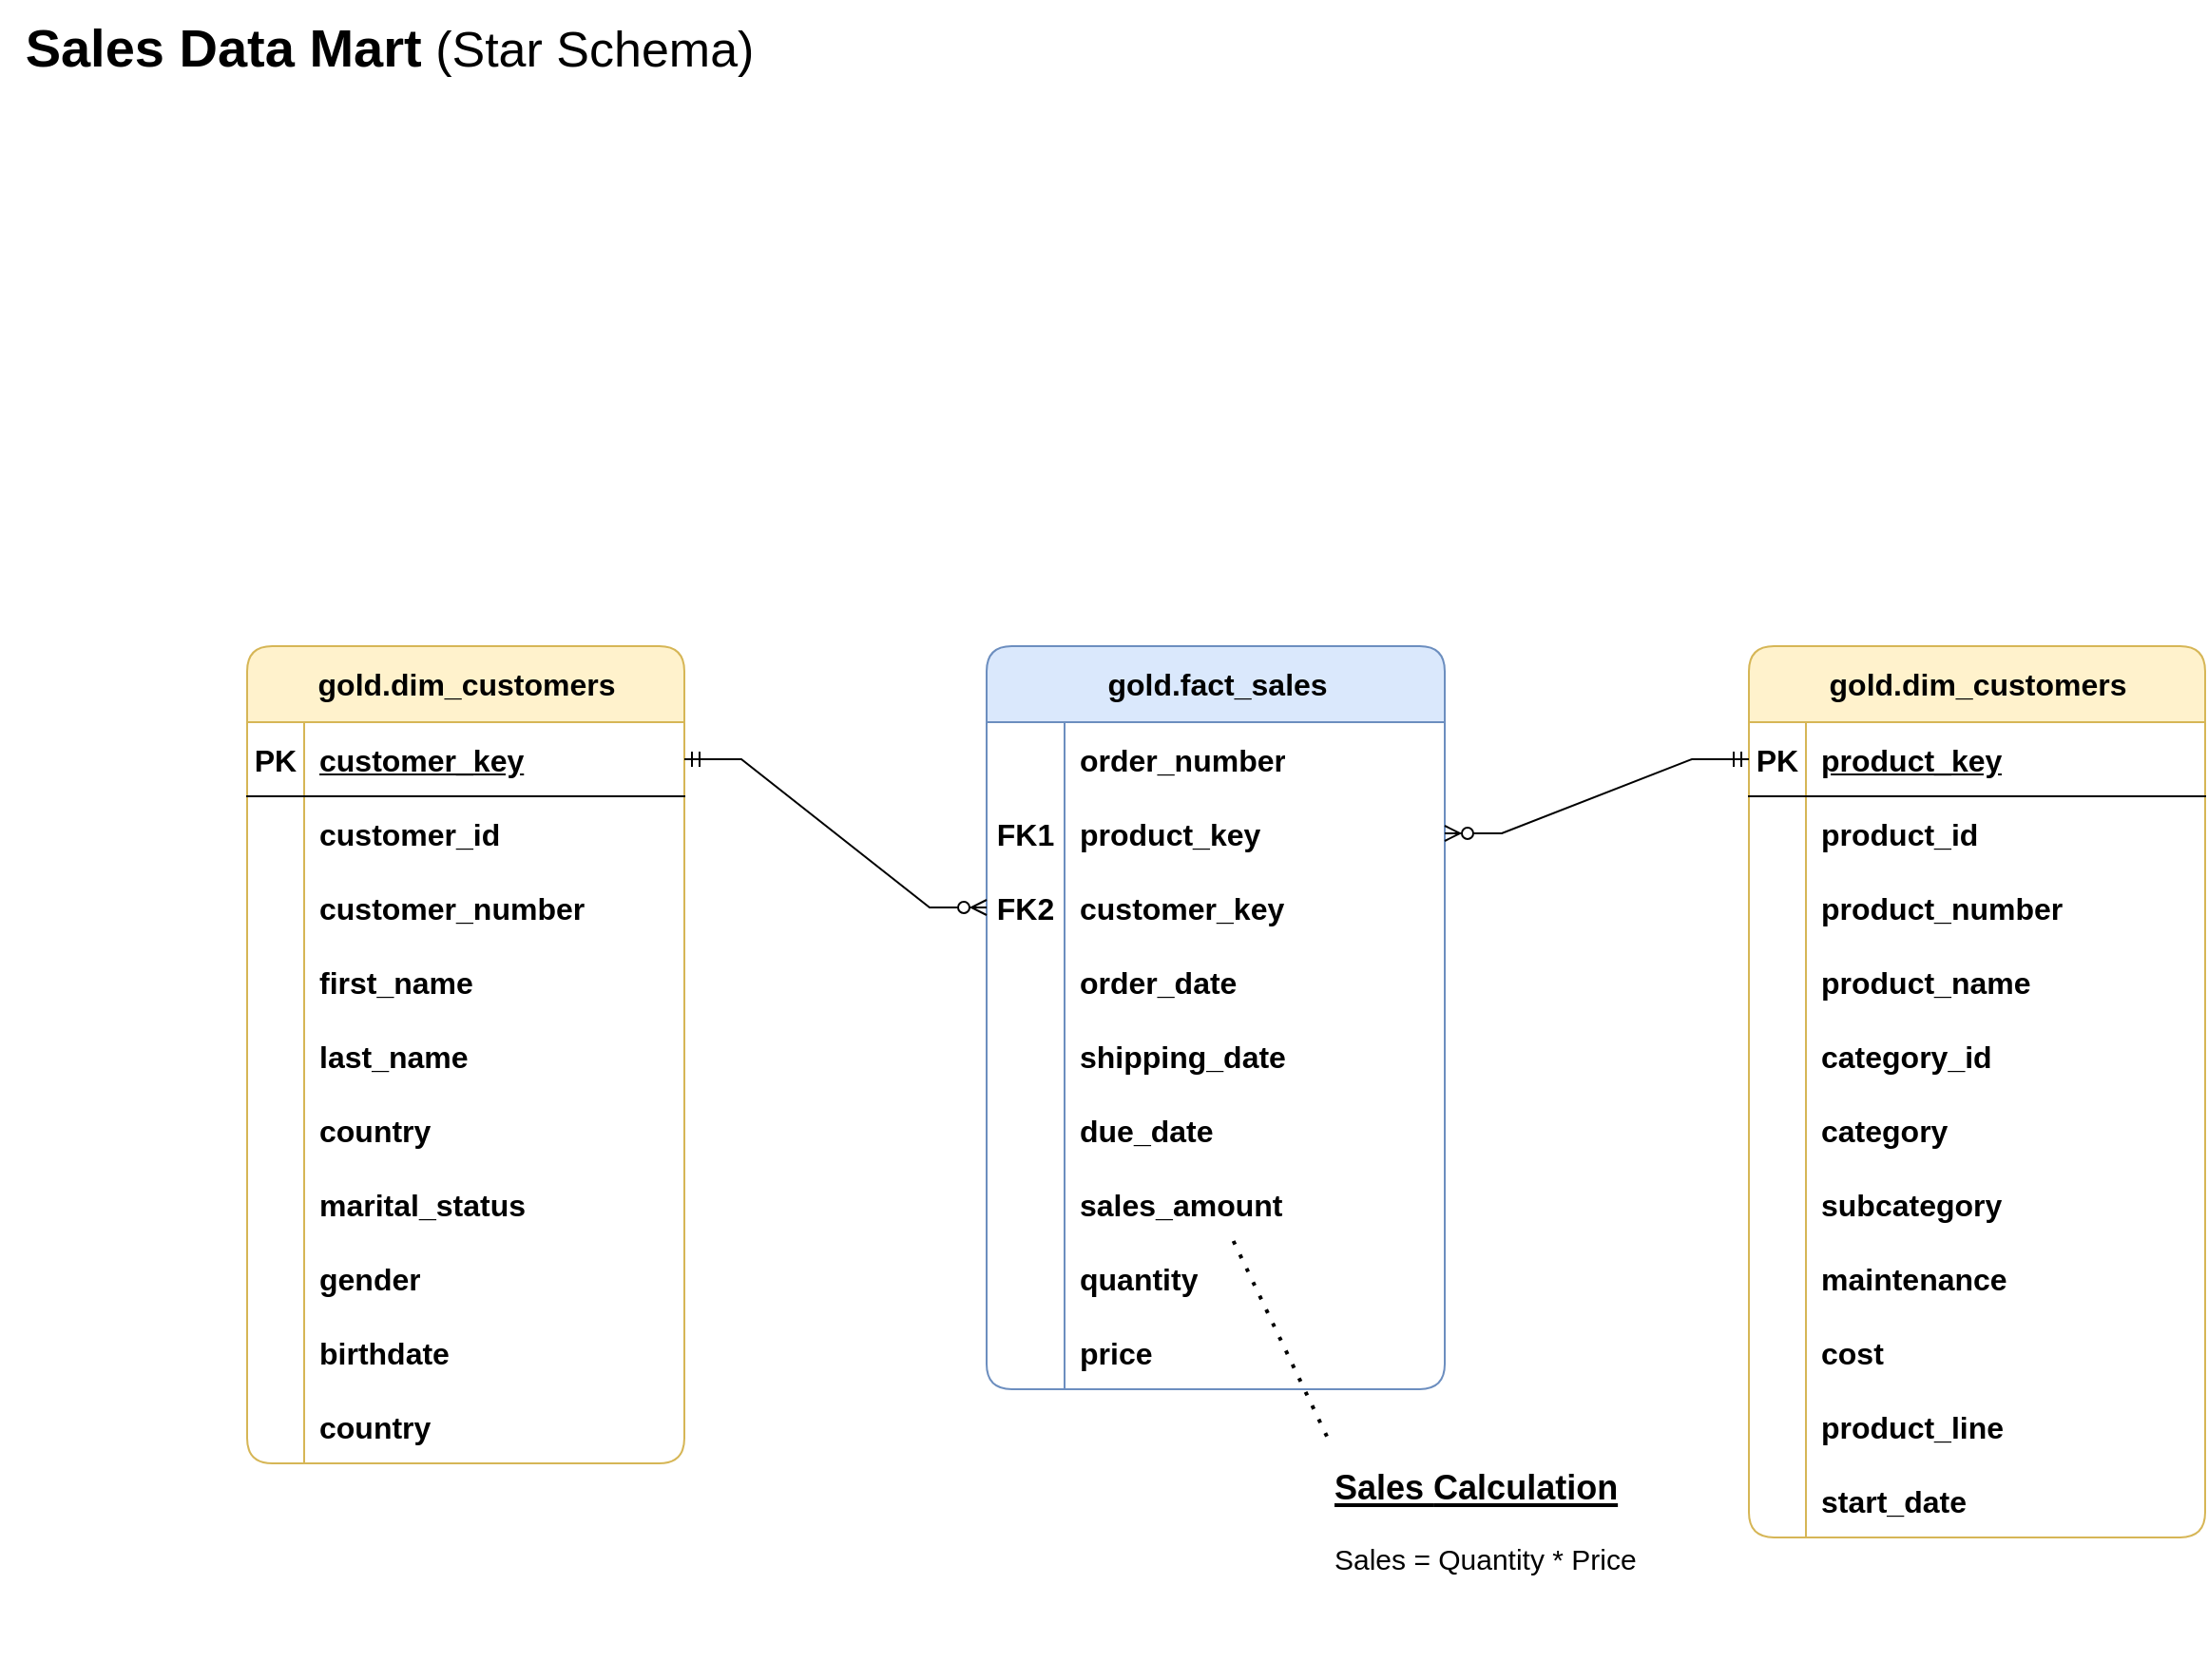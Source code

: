 <mxfile version="26.1.1">
  <diagram name="Page-1" id="VL9EToZCLes0N99QsN2m">
    <mxGraphModel dx="2074" dy="1196" grid="1" gridSize="10" guides="1" tooltips="1" connect="1" arrows="1" fold="1" page="1" pageScale="1" pageWidth="850" pageHeight="1100" math="0" shadow="0">
      <root>
        <mxCell id="0" />
        <mxCell id="1" parent="0" />
        <mxCell id="GiAwgRUSLZBy7y3Z0rJR-3" value="&lt;span style=&quot;text-wrap-mode: nowrap;&quot;&gt;&lt;b style=&quot;&quot;&gt;&lt;font style=&quot;font-size: 28px;&quot;&gt;Sales Data Mart&lt;/font&gt;&lt;/b&gt;&lt;span style=&quot;font-size: 26px;&quot;&gt; (Star Schema)&lt;/span&gt;&lt;/span&gt;" style="text;html=1;align=center;verticalAlign=middle;whiteSpace=wrap;rounded=0;" vertex="1" parent="1">
          <mxGeometry y="20" width="410" height="50" as="geometry" />
        </mxCell>
        <mxCell id="GiAwgRUSLZBy7y3Z0rJR-4" value="&lt;font style=&quot;font-size: 16px;&quot;&gt;gold.dim_customers&lt;/font&gt;" style="shape=table;startSize=40;container=1;collapsible=1;childLayout=tableLayout;fixedRows=1;rowLines=0;fontStyle=1;align=center;resizeLast=1;html=1;rounded=1;verticalAlign=middle;fillColor=#fff2cc;strokeColor=#d6b656;arcSize=11;" vertex="1" parent="1">
          <mxGeometry x="130" y="360" width="230" height="430" as="geometry" />
        </mxCell>
        <mxCell id="GiAwgRUSLZBy7y3Z0rJR-5" value="" style="shape=tableRow;horizontal=0;startSize=0;swimlaneHead=0;swimlaneBody=0;fillColor=none;collapsible=0;dropTarget=0;points=[[0,0.5],[1,0.5]];portConstraint=eastwest;top=0;left=0;right=0;bottom=1;" vertex="1" parent="GiAwgRUSLZBy7y3Z0rJR-4">
          <mxGeometry y="40" width="230" height="39" as="geometry" />
        </mxCell>
        <mxCell id="GiAwgRUSLZBy7y3Z0rJR-6" value="&lt;font style=&quot;font-size: 16px;&quot;&gt;PK&lt;/font&gt;" style="shape=partialRectangle;connectable=0;fillColor=none;top=0;left=0;bottom=0;right=0;fontStyle=1;overflow=hidden;whiteSpace=wrap;html=1;" vertex="1" parent="GiAwgRUSLZBy7y3Z0rJR-5">
          <mxGeometry width="30" height="39" as="geometry">
            <mxRectangle width="30" height="39" as="alternateBounds" />
          </mxGeometry>
        </mxCell>
        <mxCell id="GiAwgRUSLZBy7y3Z0rJR-7" value="customer_key" style="shape=partialRectangle;connectable=0;fillColor=none;top=0;left=0;bottom=0;right=0;align=left;spacingLeft=6;fontStyle=5;overflow=hidden;whiteSpace=wrap;html=1;verticalAlign=middle;fontSize=16;" vertex="1" parent="GiAwgRUSLZBy7y3Z0rJR-5">
          <mxGeometry x="30" width="200" height="39" as="geometry">
            <mxRectangle width="200" height="39" as="alternateBounds" />
          </mxGeometry>
        </mxCell>
        <mxCell id="GiAwgRUSLZBy7y3Z0rJR-8" value="" style="shape=tableRow;horizontal=0;startSize=0;swimlaneHead=0;swimlaneBody=0;fillColor=none;collapsible=0;dropTarget=0;points=[[0,0.5],[1,0.5]];portConstraint=eastwest;top=0;left=0;right=0;bottom=0;fontSize=16;" vertex="1" parent="GiAwgRUSLZBy7y3Z0rJR-4">
          <mxGeometry y="79" width="230" height="39" as="geometry" />
        </mxCell>
        <mxCell id="GiAwgRUSLZBy7y3Z0rJR-9" value="" style="shape=partialRectangle;connectable=0;fillColor=none;top=0;left=0;bottom=0;right=0;editable=1;overflow=hidden;whiteSpace=wrap;html=1;fontSize=16;" vertex="1" parent="GiAwgRUSLZBy7y3Z0rJR-8">
          <mxGeometry width="30" height="39" as="geometry">
            <mxRectangle width="30" height="39" as="alternateBounds" />
          </mxGeometry>
        </mxCell>
        <mxCell id="GiAwgRUSLZBy7y3Z0rJR-10" value="customer_id" style="shape=partialRectangle;connectable=0;fillColor=none;top=0;left=0;bottom=0;right=0;align=left;spacingLeft=6;overflow=hidden;whiteSpace=wrap;html=1;verticalAlign=middle;fontSize=16;fontStyle=1" vertex="1" parent="GiAwgRUSLZBy7y3Z0rJR-8">
          <mxGeometry x="30" width="200" height="39" as="geometry">
            <mxRectangle width="200" height="39" as="alternateBounds" />
          </mxGeometry>
        </mxCell>
        <mxCell id="GiAwgRUSLZBy7y3Z0rJR-11" value="" style="shape=tableRow;horizontal=0;startSize=0;swimlaneHead=0;swimlaneBody=0;fillColor=none;collapsible=0;dropTarget=0;points=[[0,0.5],[1,0.5]];portConstraint=eastwest;top=0;left=0;right=0;bottom=0;fontSize=16;" vertex="1" parent="GiAwgRUSLZBy7y3Z0rJR-4">
          <mxGeometry y="118" width="230" height="39" as="geometry" />
        </mxCell>
        <mxCell id="GiAwgRUSLZBy7y3Z0rJR-12" value="" style="shape=partialRectangle;connectable=0;fillColor=none;top=0;left=0;bottom=0;right=0;editable=1;overflow=hidden;whiteSpace=wrap;html=1;fontSize=16;" vertex="1" parent="GiAwgRUSLZBy7y3Z0rJR-11">
          <mxGeometry width="30" height="39" as="geometry">
            <mxRectangle width="30" height="39" as="alternateBounds" />
          </mxGeometry>
        </mxCell>
        <mxCell id="GiAwgRUSLZBy7y3Z0rJR-13" value="customer_number" style="shape=partialRectangle;connectable=0;fillColor=none;top=0;left=0;bottom=0;right=0;align=left;spacingLeft=6;overflow=hidden;whiteSpace=wrap;html=1;verticalAlign=middle;fontSize=16;fontStyle=1" vertex="1" parent="GiAwgRUSLZBy7y3Z0rJR-11">
          <mxGeometry x="30" width="200" height="39" as="geometry">
            <mxRectangle width="200" height="39" as="alternateBounds" />
          </mxGeometry>
        </mxCell>
        <mxCell id="GiAwgRUSLZBy7y3Z0rJR-17" style="shape=tableRow;horizontal=0;startSize=0;swimlaneHead=0;swimlaneBody=0;fillColor=none;collapsible=0;dropTarget=0;points=[[0,0.5],[1,0.5]];portConstraint=eastwest;top=0;left=0;right=0;bottom=0;fontSize=16;" vertex="1" parent="GiAwgRUSLZBy7y3Z0rJR-4">
          <mxGeometry y="157" width="230" height="39" as="geometry" />
        </mxCell>
        <mxCell id="GiAwgRUSLZBy7y3Z0rJR-18" style="shape=partialRectangle;connectable=0;fillColor=none;top=0;left=0;bottom=0;right=0;editable=1;overflow=hidden;whiteSpace=wrap;html=1;fontSize=16;" vertex="1" parent="GiAwgRUSLZBy7y3Z0rJR-17">
          <mxGeometry width="30" height="39" as="geometry">
            <mxRectangle width="30" height="39" as="alternateBounds" />
          </mxGeometry>
        </mxCell>
        <mxCell id="GiAwgRUSLZBy7y3Z0rJR-19" value="first_name" style="shape=partialRectangle;connectable=0;fillColor=none;top=0;left=0;bottom=0;right=0;align=left;spacingLeft=6;overflow=hidden;whiteSpace=wrap;html=1;verticalAlign=middle;fontSize=16;fontStyle=1" vertex="1" parent="GiAwgRUSLZBy7y3Z0rJR-17">
          <mxGeometry x="30" width="200" height="39" as="geometry">
            <mxRectangle width="200" height="39" as="alternateBounds" />
          </mxGeometry>
        </mxCell>
        <mxCell id="GiAwgRUSLZBy7y3Z0rJR-14" value="" style="shape=tableRow;horizontal=0;startSize=0;swimlaneHead=0;swimlaneBody=0;fillColor=none;collapsible=0;dropTarget=0;points=[[0,0.5],[1,0.5]];portConstraint=eastwest;top=0;left=0;right=0;bottom=0;fontSize=16;" vertex="1" parent="GiAwgRUSLZBy7y3Z0rJR-4">
          <mxGeometry y="196" width="230" height="39" as="geometry" />
        </mxCell>
        <mxCell id="GiAwgRUSLZBy7y3Z0rJR-15" value="" style="shape=partialRectangle;connectable=0;fillColor=none;top=0;left=0;bottom=0;right=0;editable=1;overflow=hidden;whiteSpace=wrap;html=1;fontSize=16;" vertex="1" parent="GiAwgRUSLZBy7y3Z0rJR-14">
          <mxGeometry width="30" height="39" as="geometry">
            <mxRectangle width="30" height="39" as="alternateBounds" />
          </mxGeometry>
        </mxCell>
        <mxCell id="GiAwgRUSLZBy7y3Z0rJR-16" value="last_name" style="shape=partialRectangle;connectable=0;fillColor=none;top=0;left=0;bottom=0;right=0;align=left;spacingLeft=6;overflow=hidden;whiteSpace=wrap;html=1;verticalAlign=middle;fontSize=16;fontStyle=1" vertex="1" parent="GiAwgRUSLZBy7y3Z0rJR-14">
          <mxGeometry x="30" width="200" height="39" as="geometry">
            <mxRectangle width="200" height="39" as="alternateBounds" />
          </mxGeometry>
        </mxCell>
        <mxCell id="GiAwgRUSLZBy7y3Z0rJR-26" style="shape=tableRow;horizontal=0;startSize=0;swimlaneHead=0;swimlaneBody=0;fillColor=none;collapsible=0;dropTarget=0;points=[[0,0.5],[1,0.5]];portConstraint=eastwest;top=0;left=0;right=0;bottom=0;fontSize=16;" vertex="1" parent="GiAwgRUSLZBy7y3Z0rJR-4">
          <mxGeometry y="235" width="230" height="39" as="geometry" />
        </mxCell>
        <mxCell id="GiAwgRUSLZBy7y3Z0rJR-27" style="shape=partialRectangle;connectable=0;fillColor=none;top=0;left=0;bottom=0;right=0;editable=1;overflow=hidden;whiteSpace=wrap;html=1;fontSize=16;" vertex="1" parent="GiAwgRUSLZBy7y3Z0rJR-26">
          <mxGeometry width="30" height="39" as="geometry">
            <mxRectangle width="30" height="39" as="alternateBounds" />
          </mxGeometry>
        </mxCell>
        <mxCell id="GiAwgRUSLZBy7y3Z0rJR-28" value="country" style="shape=partialRectangle;connectable=0;fillColor=none;top=0;left=0;bottom=0;right=0;align=left;spacingLeft=6;overflow=hidden;whiteSpace=wrap;html=1;verticalAlign=middle;fontSize=16;fontStyle=1" vertex="1" parent="GiAwgRUSLZBy7y3Z0rJR-26">
          <mxGeometry x="30" width="200" height="39" as="geometry">
            <mxRectangle width="200" height="39" as="alternateBounds" />
          </mxGeometry>
        </mxCell>
        <mxCell id="GiAwgRUSLZBy7y3Z0rJR-23" style="shape=tableRow;horizontal=0;startSize=0;swimlaneHead=0;swimlaneBody=0;fillColor=none;collapsible=0;dropTarget=0;points=[[0,0.5],[1,0.5]];portConstraint=eastwest;top=0;left=0;right=0;bottom=0;fontSize=16;" vertex="1" parent="GiAwgRUSLZBy7y3Z0rJR-4">
          <mxGeometry y="274" width="230" height="39" as="geometry" />
        </mxCell>
        <mxCell id="GiAwgRUSLZBy7y3Z0rJR-24" style="shape=partialRectangle;connectable=0;fillColor=none;top=0;left=0;bottom=0;right=0;editable=1;overflow=hidden;whiteSpace=wrap;html=1;fontSize=16;" vertex="1" parent="GiAwgRUSLZBy7y3Z0rJR-23">
          <mxGeometry width="30" height="39" as="geometry">
            <mxRectangle width="30" height="39" as="alternateBounds" />
          </mxGeometry>
        </mxCell>
        <mxCell id="GiAwgRUSLZBy7y3Z0rJR-25" value="marital_status" style="shape=partialRectangle;connectable=0;fillColor=none;top=0;left=0;bottom=0;right=0;align=left;spacingLeft=6;overflow=hidden;whiteSpace=wrap;html=1;verticalAlign=middle;fontSize=16;fontStyle=1" vertex="1" parent="GiAwgRUSLZBy7y3Z0rJR-23">
          <mxGeometry x="30" width="200" height="39" as="geometry">
            <mxRectangle width="200" height="39" as="alternateBounds" />
          </mxGeometry>
        </mxCell>
        <mxCell id="GiAwgRUSLZBy7y3Z0rJR-20" style="shape=tableRow;horizontal=0;startSize=0;swimlaneHead=0;swimlaneBody=0;fillColor=none;collapsible=0;dropTarget=0;points=[[0,0.5],[1,0.5]];portConstraint=eastwest;top=0;left=0;right=0;bottom=0;fontSize=16;" vertex="1" parent="GiAwgRUSLZBy7y3Z0rJR-4">
          <mxGeometry y="313" width="230" height="39" as="geometry" />
        </mxCell>
        <mxCell id="GiAwgRUSLZBy7y3Z0rJR-21" style="shape=partialRectangle;connectable=0;fillColor=none;top=0;left=0;bottom=0;right=0;editable=1;overflow=hidden;whiteSpace=wrap;html=1;fontSize=16;" vertex="1" parent="GiAwgRUSLZBy7y3Z0rJR-20">
          <mxGeometry width="30" height="39" as="geometry">
            <mxRectangle width="30" height="39" as="alternateBounds" />
          </mxGeometry>
        </mxCell>
        <mxCell id="GiAwgRUSLZBy7y3Z0rJR-22" value="gender" style="shape=partialRectangle;connectable=0;fillColor=none;top=0;left=0;bottom=0;right=0;align=left;spacingLeft=6;overflow=hidden;whiteSpace=wrap;html=1;verticalAlign=middle;fontSize=16;fontStyle=1" vertex="1" parent="GiAwgRUSLZBy7y3Z0rJR-20">
          <mxGeometry x="30" width="200" height="39" as="geometry">
            <mxRectangle width="200" height="39" as="alternateBounds" />
          </mxGeometry>
        </mxCell>
        <mxCell id="GiAwgRUSLZBy7y3Z0rJR-32" style="shape=tableRow;horizontal=0;startSize=0;swimlaneHead=0;swimlaneBody=0;fillColor=none;collapsible=0;dropTarget=0;points=[[0,0.5],[1,0.5]];portConstraint=eastwest;top=0;left=0;right=0;bottom=0;fontSize=16;" vertex="1" parent="GiAwgRUSLZBy7y3Z0rJR-4">
          <mxGeometry y="352" width="230" height="39" as="geometry" />
        </mxCell>
        <mxCell id="GiAwgRUSLZBy7y3Z0rJR-33" style="shape=partialRectangle;connectable=0;fillColor=none;top=0;left=0;bottom=0;right=0;editable=1;overflow=hidden;whiteSpace=wrap;html=1;fontSize=16;" vertex="1" parent="GiAwgRUSLZBy7y3Z0rJR-32">
          <mxGeometry width="30" height="39" as="geometry">
            <mxRectangle width="30" height="39" as="alternateBounds" />
          </mxGeometry>
        </mxCell>
        <mxCell id="GiAwgRUSLZBy7y3Z0rJR-34" value="birthdate" style="shape=partialRectangle;connectable=0;fillColor=none;top=0;left=0;bottom=0;right=0;align=left;spacingLeft=6;overflow=hidden;whiteSpace=wrap;html=1;verticalAlign=middle;fontSize=16;fontStyle=1" vertex="1" parent="GiAwgRUSLZBy7y3Z0rJR-32">
          <mxGeometry x="30" width="200" height="39" as="geometry">
            <mxRectangle width="200" height="39" as="alternateBounds" />
          </mxGeometry>
        </mxCell>
        <mxCell id="GiAwgRUSLZBy7y3Z0rJR-29" style="shape=tableRow;horizontal=0;startSize=0;swimlaneHead=0;swimlaneBody=0;fillColor=none;collapsible=0;dropTarget=0;points=[[0,0.5],[1,0.5]];portConstraint=eastwest;top=0;left=0;right=0;bottom=0;fontSize=16;" vertex="1" parent="GiAwgRUSLZBy7y3Z0rJR-4">
          <mxGeometry y="391" width="230" height="39" as="geometry" />
        </mxCell>
        <mxCell id="GiAwgRUSLZBy7y3Z0rJR-30" style="shape=partialRectangle;connectable=0;fillColor=none;top=0;left=0;bottom=0;right=0;editable=1;overflow=hidden;whiteSpace=wrap;html=1;fontSize=16;" vertex="1" parent="GiAwgRUSLZBy7y3Z0rJR-29">
          <mxGeometry width="30" height="39" as="geometry">
            <mxRectangle width="30" height="39" as="alternateBounds" />
          </mxGeometry>
        </mxCell>
        <mxCell id="GiAwgRUSLZBy7y3Z0rJR-31" value="country" style="shape=partialRectangle;connectable=0;fillColor=none;top=0;left=0;bottom=0;right=0;align=left;spacingLeft=6;overflow=hidden;whiteSpace=wrap;html=1;verticalAlign=middle;fontSize=16;fontStyle=1" vertex="1" parent="GiAwgRUSLZBy7y3Z0rJR-29">
          <mxGeometry x="30" width="200" height="39" as="geometry">
            <mxRectangle width="200" height="39" as="alternateBounds" />
          </mxGeometry>
        </mxCell>
        <mxCell id="GiAwgRUSLZBy7y3Z0rJR-35" value="&lt;font style=&quot;font-size: 16px;&quot;&gt;gold.fact_sales&lt;/font&gt;" style="shape=table;startSize=40;container=1;collapsible=1;childLayout=tableLayout;fixedRows=1;rowLines=0;fontStyle=1;align=center;resizeLast=1;html=1;rounded=1;verticalAlign=middle;fillColor=#dae8fc;strokeColor=#6c8ebf;arcSize=11;" vertex="1" parent="1">
          <mxGeometry x="519" y="360" width="241" height="391" as="geometry" />
        </mxCell>
        <mxCell id="GiAwgRUSLZBy7y3Z0rJR-39" value="" style="shape=tableRow;horizontal=0;startSize=0;swimlaneHead=0;swimlaneBody=0;fillColor=none;collapsible=0;dropTarget=0;points=[[0,0.5],[1,0.5]];portConstraint=eastwest;top=0;left=0;right=0;bottom=0;fontSize=16;" vertex="1" parent="GiAwgRUSLZBy7y3Z0rJR-35">
          <mxGeometry y="40" width="241" height="39" as="geometry" />
        </mxCell>
        <mxCell id="GiAwgRUSLZBy7y3Z0rJR-40" value="" style="shape=partialRectangle;connectable=0;fillColor=none;top=0;left=0;bottom=0;right=0;editable=1;overflow=hidden;whiteSpace=wrap;html=1;fontSize=16;" vertex="1" parent="GiAwgRUSLZBy7y3Z0rJR-39">
          <mxGeometry width="41" height="39" as="geometry">
            <mxRectangle width="41" height="39" as="alternateBounds" />
          </mxGeometry>
        </mxCell>
        <mxCell id="GiAwgRUSLZBy7y3Z0rJR-41" value="order_number" style="shape=partialRectangle;connectable=0;fillColor=none;top=0;left=0;bottom=0;right=0;align=left;spacingLeft=6;overflow=hidden;whiteSpace=wrap;html=1;verticalAlign=middle;fontSize=16;fontStyle=1" vertex="1" parent="GiAwgRUSLZBy7y3Z0rJR-39">
          <mxGeometry x="41" width="200" height="39" as="geometry">
            <mxRectangle width="200" height="39" as="alternateBounds" />
          </mxGeometry>
        </mxCell>
        <mxCell id="GiAwgRUSLZBy7y3Z0rJR-42" value="" style="shape=tableRow;horizontal=0;startSize=0;swimlaneHead=0;swimlaneBody=0;fillColor=none;collapsible=0;dropTarget=0;points=[[0,0.5],[1,0.5]];portConstraint=eastwest;top=0;left=0;right=0;bottom=0;fontSize=16;" vertex="1" parent="GiAwgRUSLZBy7y3Z0rJR-35">
          <mxGeometry y="79" width="241" height="39" as="geometry" />
        </mxCell>
        <mxCell id="GiAwgRUSLZBy7y3Z0rJR-43" value="FK1" style="shape=partialRectangle;connectable=0;fillColor=none;top=0;left=0;bottom=0;right=0;editable=1;overflow=hidden;whiteSpace=wrap;html=1;fontSize=16;fontStyle=1" vertex="1" parent="GiAwgRUSLZBy7y3Z0rJR-42">
          <mxGeometry width="41" height="39" as="geometry">
            <mxRectangle width="41" height="39" as="alternateBounds" />
          </mxGeometry>
        </mxCell>
        <mxCell id="GiAwgRUSLZBy7y3Z0rJR-44" value="product_key" style="shape=partialRectangle;connectable=0;fillColor=none;top=0;left=0;bottom=0;right=0;align=left;spacingLeft=6;overflow=hidden;whiteSpace=wrap;html=1;verticalAlign=middle;fontSize=16;fontStyle=1" vertex="1" parent="GiAwgRUSLZBy7y3Z0rJR-42">
          <mxGeometry x="41" width="200" height="39" as="geometry">
            <mxRectangle width="200" height="39" as="alternateBounds" />
          </mxGeometry>
        </mxCell>
        <mxCell id="GiAwgRUSLZBy7y3Z0rJR-45" style="shape=tableRow;horizontal=0;startSize=0;swimlaneHead=0;swimlaneBody=0;fillColor=none;collapsible=0;dropTarget=0;points=[[0,0.5],[1,0.5]];portConstraint=eastwest;top=0;left=0;right=0;bottom=0;fontSize=16;" vertex="1" parent="GiAwgRUSLZBy7y3Z0rJR-35">
          <mxGeometry y="118" width="241" height="39" as="geometry" />
        </mxCell>
        <mxCell id="GiAwgRUSLZBy7y3Z0rJR-46" value="FK2" style="shape=partialRectangle;connectable=0;fillColor=none;top=0;left=0;bottom=0;right=0;editable=1;overflow=hidden;whiteSpace=wrap;html=1;fontSize=16;fontStyle=1" vertex="1" parent="GiAwgRUSLZBy7y3Z0rJR-45">
          <mxGeometry width="41" height="39" as="geometry">
            <mxRectangle width="41" height="39" as="alternateBounds" />
          </mxGeometry>
        </mxCell>
        <mxCell id="GiAwgRUSLZBy7y3Z0rJR-47" value="customer_key" style="shape=partialRectangle;connectable=0;fillColor=none;top=0;left=0;bottom=0;right=0;align=left;spacingLeft=6;overflow=hidden;whiteSpace=wrap;html=1;verticalAlign=middle;fontSize=16;fontStyle=1" vertex="1" parent="GiAwgRUSLZBy7y3Z0rJR-45">
          <mxGeometry x="41" width="200" height="39" as="geometry">
            <mxRectangle width="200" height="39" as="alternateBounds" />
          </mxGeometry>
        </mxCell>
        <mxCell id="GiAwgRUSLZBy7y3Z0rJR-48" value="" style="shape=tableRow;horizontal=0;startSize=0;swimlaneHead=0;swimlaneBody=0;fillColor=none;collapsible=0;dropTarget=0;points=[[0,0.5],[1,0.5]];portConstraint=eastwest;top=0;left=0;right=0;bottom=0;fontSize=16;" vertex="1" parent="GiAwgRUSLZBy7y3Z0rJR-35">
          <mxGeometry y="157" width="241" height="39" as="geometry" />
        </mxCell>
        <mxCell id="GiAwgRUSLZBy7y3Z0rJR-49" value="" style="shape=partialRectangle;connectable=0;fillColor=none;top=0;left=0;bottom=0;right=0;editable=1;overflow=hidden;whiteSpace=wrap;html=1;fontSize=16;" vertex="1" parent="GiAwgRUSLZBy7y3Z0rJR-48">
          <mxGeometry width="41" height="39" as="geometry">
            <mxRectangle width="41" height="39" as="alternateBounds" />
          </mxGeometry>
        </mxCell>
        <mxCell id="GiAwgRUSLZBy7y3Z0rJR-50" value="order_date" style="shape=partialRectangle;connectable=0;fillColor=none;top=0;left=0;bottom=0;right=0;align=left;spacingLeft=6;overflow=hidden;whiteSpace=wrap;html=1;verticalAlign=middle;fontSize=16;fontStyle=1" vertex="1" parent="GiAwgRUSLZBy7y3Z0rJR-48">
          <mxGeometry x="41" width="200" height="39" as="geometry">
            <mxRectangle width="200" height="39" as="alternateBounds" />
          </mxGeometry>
        </mxCell>
        <mxCell id="GiAwgRUSLZBy7y3Z0rJR-51" style="shape=tableRow;horizontal=0;startSize=0;swimlaneHead=0;swimlaneBody=0;fillColor=none;collapsible=0;dropTarget=0;points=[[0,0.5],[1,0.5]];portConstraint=eastwest;top=0;left=0;right=0;bottom=0;fontSize=16;" vertex="1" parent="GiAwgRUSLZBy7y3Z0rJR-35">
          <mxGeometry y="196" width="241" height="39" as="geometry" />
        </mxCell>
        <mxCell id="GiAwgRUSLZBy7y3Z0rJR-52" style="shape=partialRectangle;connectable=0;fillColor=none;top=0;left=0;bottom=0;right=0;editable=1;overflow=hidden;whiteSpace=wrap;html=1;fontSize=16;" vertex="1" parent="GiAwgRUSLZBy7y3Z0rJR-51">
          <mxGeometry width="41" height="39" as="geometry">
            <mxRectangle width="41" height="39" as="alternateBounds" />
          </mxGeometry>
        </mxCell>
        <mxCell id="GiAwgRUSLZBy7y3Z0rJR-53" value="shipping_date" style="shape=partialRectangle;connectable=0;fillColor=none;top=0;left=0;bottom=0;right=0;align=left;spacingLeft=6;overflow=hidden;whiteSpace=wrap;html=1;verticalAlign=middle;fontSize=16;fontStyle=1" vertex="1" parent="GiAwgRUSLZBy7y3Z0rJR-51">
          <mxGeometry x="41" width="200" height="39" as="geometry">
            <mxRectangle width="200" height="39" as="alternateBounds" />
          </mxGeometry>
        </mxCell>
        <mxCell id="GiAwgRUSLZBy7y3Z0rJR-54" style="shape=tableRow;horizontal=0;startSize=0;swimlaneHead=0;swimlaneBody=0;fillColor=none;collapsible=0;dropTarget=0;points=[[0,0.5],[1,0.5]];portConstraint=eastwest;top=0;left=0;right=0;bottom=0;fontSize=16;" vertex="1" parent="GiAwgRUSLZBy7y3Z0rJR-35">
          <mxGeometry y="235" width="241" height="39" as="geometry" />
        </mxCell>
        <mxCell id="GiAwgRUSLZBy7y3Z0rJR-55" style="shape=partialRectangle;connectable=0;fillColor=none;top=0;left=0;bottom=0;right=0;editable=1;overflow=hidden;whiteSpace=wrap;html=1;fontSize=16;" vertex="1" parent="GiAwgRUSLZBy7y3Z0rJR-54">
          <mxGeometry width="41" height="39" as="geometry">
            <mxRectangle width="41" height="39" as="alternateBounds" />
          </mxGeometry>
        </mxCell>
        <mxCell id="GiAwgRUSLZBy7y3Z0rJR-56" value="due_date" style="shape=partialRectangle;connectable=0;fillColor=none;top=0;left=0;bottom=0;right=0;align=left;spacingLeft=6;overflow=hidden;whiteSpace=wrap;html=1;verticalAlign=middle;fontSize=16;fontStyle=1" vertex="1" parent="GiAwgRUSLZBy7y3Z0rJR-54">
          <mxGeometry x="41" width="200" height="39" as="geometry">
            <mxRectangle width="200" height="39" as="alternateBounds" />
          </mxGeometry>
        </mxCell>
        <mxCell id="GiAwgRUSLZBy7y3Z0rJR-57" style="shape=tableRow;horizontal=0;startSize=0;swimlaneHead=0;swimlaneBody=0;fillColor=none;collapsible=0;dropTarget=0;points=[[0,0.5],[1,0.5]];portConstraint=eastwest;top=0;left=0;right=0;bottom=0;fontSize=16;" vertex="1" parent="GiAwgRUSLZBy7y3Z0rJR-35">
          <mxGeometry y="274" width="241" height="39" as="geometry" />
        </mxCell>
        <mxCell id="GiAwgRUSLZBy7y3Z0rJR-58" style="shape=partialRectangle;connectable=0;fillColor=none;top=0;left=0;bottom=0;right=0;editable=1;overflow=hidden;whiteSpace=wrap;html=1;fontSize=16;" vertex="1" parent="GiAwgRUSLZBy7y3Z0rJR-57">
          <mxGeometry width="41" height="39" as="geometry">
            <mxRectangle width="41" height="39" as="alternateBounds" />
          </mxGeometry>
        </mxCell>
        <mxCell id="GiAwgRUSLZBy7y3Z0rJR-59" value="sales_amount" style="shape=partialRectangle;connectable=0;fillColor=none;top=0;left=0;bottom=0;right=0;align=left;spacingLeft=6;overflow=hidden;whiteSpace=wrap;html=1;verticalAlign=middle;fontSize=16;fontStyle=1" vertex="1" parent="GiAwgRUSLZBy7y3Z0rJR-57">
          <mxGeometry x="41" width="200" height="39" as="geometry">
            <mxRectangle width="200" height="39" as="alternateBounds" />
          </mxGeometry>
        </mxCell>
        <mxCell id="GiAwgRUSLZBy7y3Z0rJR-60" style="shape=tableRow;horizontal=0;startSize=0;swimlaneHead=0;swimlaneBody=0;fillColor=none;collapsible=0;dropTarget=0;points=[[0,0.5],[1,0.5]];portConstraint=eastwest;top=0;left=0;right=0;bottom=0;fontSize=16;" vertex="1" parent="GiAwgRUSLZBy7y3Z0rJR-35">
          <mxGeometry y="313" width="241" height="39" as="geometry" />
        </mxCell>
        <mxCell id="GiAwgRUSLZBy7y3Z0rJR-61" style="shape=partialRectangle;connectable=0;fillColor=none;top=0;left=0;bottom=0;right=0;editable=1;overflow=hidden;whiteSpace=wrap;html=1;fontSize=16;" vertex="1" parent="GiAwgRUSLZBy7y3Z0rJR-60">
          <mxGeometry width="41" height="39" as="geometry">
            <mxRectangle width="41" height="39" as="alternateBounds" />
          </mxGeometry>
        </mxCell>
        <mxCell id="GiAwgRUSLZBy7y3Z0rJR-62" value="quantity" style="shape=partialRectangle;connectable=0;fillColor=none;top=0;left=0;bottom=0;right=0;align=left;spacingLeft=6;overflow=hidden;whiteSpace=wrap;html=1;verticalAlign=middle;fontSize=16;fontStyle=1" vertex="1" parent="GiAwgRUSLZBy7y3Z0rJR-60">
          <mxGeometry x="41" width="200" height="39" as="geometry">
            <mxRectangle width="200" height="39" as="alternateBounds" />
          </mxGeometry>
        </mxCell>
        <mxCell id="GiAwgRUSLZBy7y3Z0rJR-63" style="shape=tableRow;horizontal=0;startSize=0;swimlaneHead=0;swimlaneBody=0;fillColor=none;collapsible=0;dropTarget=0;points=[[0,0.5],[1,0.5]];portConstraint=eastwest;top=0;left=0;right=0;bottom=0;fontSize=16;" vertex="1" parent="GiAwgRUSLZBy7y3Z0rJR-35">
          <mxGeometry y="352" width="241" height="39" as="geometry" />
        </mxCell>
        <mxCell id="GiAwgRUSLZBy7y3Z0rJR-64" style="shape=partialRectangle;connectable=0;fillColor=none;top=0;left=0;bottom=0;right=0;editable=1;overflow=hidden;whiteSpace=wrap;html=1;fontSize=16;" vertex="1" parent="GiAwgRUSLZBy7y3Z0rJR-63">
          <mxGeometry width="41" height="39" as="geometry">
            <mxRectangle width="41" height="39" as="alternateBounds" />
          </mxGeometry>
        </mxCell>
        <mxCell id="GiAwgRUSLZBy7y3Z0rJR-65" value="price" style="shape=partialRectangle;connectable=0;fillColor=none;top=0;left=0;bottom=0;right=0;align=left;spacingLeft=6;overflow=hidden;whiteSpace=wrap;html=1;verticalAlign=middle;fontSize=16;fontStyle=1" vertex="1" parent="GiAwgRUSLZBy7y3Z0rJR-63">
          <mxGeometry x="41" width="200" height="39" as="geometry">
            <mxRectangle width="200" height="39" as="alternateBounds" />
          </mxGeometry>
        </mxCell>
        <mxCell id="GiAwgRUSLZBy7y3Z0rJR-69" value="&lt;font style=&quot;font-size: 16px;&quot;&gt;gold.dim_customers&lt;/font&gt;" style="shape=table;startSize=40;container=1;collapsible=1;childLayout=tableLayout;fixedRows=1;rowLines=0;fontStyle=1;align=center;resizeLast=1;html=1;rounded=1;verticalAlign=middle;fillColor=#fff2cc;strokeColor=#d6b656;arcSize=11;" vertex="1" parent="1">
          <mxGeometry x="920" y="360" width="240" height="469" as="geometry" />
        </mxCell>
        <mxCell id="GiAwgRUSLZBy7y3Z0rJR-70" value="" style="shape=tableRow;horizontal=0;startSize=0;swimlaneHead=0;swimlaneBody=0;fillColor=none;collapsible=0;dropTarget=0;points=[[0,0.5],[1,0.5]];portConstraint=eastwest;top=0;left=0;right=0;bottom=1;" vertex="1" parent="GiAwgRUSLZBy7y3Z0rJR-69">
          <mxGeometry y="40" width="240" height="39" as="geometry" />
        </mxCell>
        <mxCell id="GiAwgRUSLZBy7y3Z0rJR-71" value="&lt;font style=&quot;font-size: 16px;&quot;&gt;PK&lt;/font&gt;" style="shape=partialRectangle;connectable=0;fillColor=none;top=0;left=0;bottom=0;right=0;fontStyle=1;overflow=hidden;whiteSpace=wrap;html=1;" vertex="1" parent="GiAwgRUSLZBy7y3Z0rJR-70">
          <mxGeometry width="30" height="39" as="geometry">
            <mxRectangle width="30" height="39" as="alternateBounds" />
          </mxGeometry>
        </mxCell>
        <mxCell id="GiAwgRUSLZBy7y3Z0rJR-72" value="product_key" style="shape=partialRectangle;connectable=0;fillColor=none;top=0;left=0;bottom=0;right=0;align=left;spacingLeft=6;fontStyle=5;overflow=hidden;whiteSpace=wrap;html=1;verticalAlign=middle;fontSize=16;" vertex="1" parent="GiAwgRUSLZBy7y3Z0rJR-70">
          <mxGeometry x="30" width="210" height="39" as="geometry">
            <mxRectangle width="210" height="39" as="alternateBounds" />
          </mxGeometry>
        </mxCell>
        <mxCell id="GiAwgRUSLZBy7y3Z0rJR-73" value="" style="shape=tableRow;horizontal=0;startSize=0;swimlaneHead=0;swimlaneBody=0;fillColor=none;collapsible=0;dropTarget=0;points=[[0,0.5],[1,0.5]];portConstraint=eastwest;top=0;left=0;right=0;bottom=0;fontSize=16;" vertex="1" parent="GiAwgRUSLZBy7y3Z0rJR-69">
          <mxGeometry y="79" width="240" height="39" as="geometry" />
        </mxCell>
        <mxCell id="GiAwgRUSLZBy7y3Z0rJR-74" value="" style="shape=partialRectangle;connectable=0;fillColor=none;top=0;left=0;bottom=0;right=0;editable=1;overflow=hidden;whiteSpace=wrap;html=1;fontSize=16;" vertex="1" parent="GiAwgRUSLZBy7y3Z0rJR-73">
          <mxGeometry width="30" height="39" as="geometry">
            <mxRectangle width="30" height="39" as="alternateBounds" />
          </mxGeometry>
        </mxCell>
        <mxCell id="GiAwgRUSLZBy7y3Z0rJR-75" value="product_id" style="shape=partialRectangle;connectable=0;fillColor=none;top=0;left=0;bottom=0;right=0;align=left;spacingLeft=6;overflow=hidden;whiteSpace=wrap;html=1;verticalAlign=middle;fontSize=16;fontStyle=1" vertex="1" parent="GiAwgRUSLZBy7y3Z0rJR-73">
          <mxGeometry x="30" width="210" height="39" as="geometry">
            <mxRectangle width="210" height="39" as="alternateBounds" />
          </mxGeometry>
        </mxCell>
        <mxCell id="GiAwgRUSLZBy7y3Z0rJR-76" value="" style="shape=tableRow;horizontal=0;startSize=0;swimlaneHead=0;swimlaneBody=0;fillColor=none;collapsible=0;dropTarget=0;points=[[0,0.5],[1,0.5]];portConstraint=eastwest;top=0;left=0;right=0;bottom=0;fontSize=16;" vertex="1" parent="GiAwgRUSLZBy7y3Z0rJR-69">
          <mxGeometry y="118" width="240" height="39" as="geometry" />
        </mxCell>
        <mxCell id="GiAwgRUSLZBy7y3Z0rJR-77" value="" style="shape=partialRectangle;connectable=0;fillColor=none;top=0;left=0;bottom=0;right=0;editable=1;overflow=hidden;whiteSpace=wrap;html=1;fontSize=16;" vertex="1" parent="GiAwgRUSLZBy7y3Z0rJR-76">
          <mxGeometry width="30" height="39" as="geometry">
            <mxRectangle width="30" height="39" as="alternateBounds" />
          </mxGeometry>
        </mxCell>
        <mxCell id="GiAwgRUSLZBy7y3Z0rJR-78" value="product_number" style="shape=partialRectangle;connectable=0;fillColor=none;top=0;left=0;bottom=0;right=0;align=left;spacingLeft=6;overflow=hidden;whiteSpace=wrap;html=1;verticalAlign=middle;fontSize=16;fontStyle=1" vertex="1" parent="GiAwgRUSLZBy7y3Z0rJR-76">
          <mxGeometry x="30" width="210" height="39" as="geometry">
            <mxRectangle width="210" height="39" as="alternateBounds" />
          </mxGeometry>
        </mxCell>
        <mxCell id="GiAwgRUSLZBy7y3Z0rJR-79" style="shape=tableRow;horizontal=0;startSize=0;swimlaneHead=0;swimlaneBody=0;fillColor=none;collapsible=0;dropTarget=0;points=[[0,0.5],[1,0.5]];portConstraint=eastwest;top=0;left=0;right=0;bottom=0;fontSize=16;" vertex="1" parent="GiAwgRUSLZBy7y3Z0rJR-69">
          <mxGeometry y="157" width="240" height="39" as="geometry" />
        </mxCell>
        <mxCell id="GiAwgRUSLZBy7y3Z0rJR-80" style="shape=partialRectangle;connectable=0;fillColor=none;top=0;left=0;bottom=0;right=0;editable=1;overflow=hidden;whiteSpace=wrap;html=1;fontSize=16;" vertex="1" parent="GiAwgRUSLZBy7y3Z0rJR-79">
          <mxGeometry width="30" height="39" as="geometry">
            <mxRectangle width="30" height="39" as="alternateBounds" />
          </mxGeometry>
        </mxCell>
        <mxCell id="GiAwgRUSLZBy7y3Z0rJR-81" value="product_name" style="shape=partialRectangle;connectable=0;fillColor=none;top=0;left=0;bottom=0;right=0;align=left;spacingLeft=6;overflow=hidden;whiteSpace=wrap;html=1;verticalAlign=middle;fontSize=16;fontStyle=1" vertex="1" parent="GiAwgRUSLZBy7y3Z0rJR-79">
          <mxGeometry x="30" width="210" height="39" as="geometry">
            <mxRectangle width="210" height="39" as="alternateBounds" />
          </mxGeometry>
        </mxCell>
        <mxCell id="GiAwgRUSLZBy7y3Z0rJR-82" value="" style="shape=tableRow;horizontal=0;startSize=0;swimlaneHead=0;swimlaneBody=0;fillColor=none;collapsible=0;dropTarget=0;points=[[0,0.5],[1,0.5]];portConstraint=eastwest;top=0;left=0;right=0;bottom=0;fontSize=16;" vertex="1" parent="GiAwgRUSLZBy7y3Z0rJR-69">
          <mxGeometry y="196" width="240" height="39" as="geometry" />
        </mxCell>
        <mxCell id="GiAwgRUSLZBy7y3Z0rJR-83" value="" style="shape=partialRectangle;connectable=0;fillColor=none;top=0;left=0;bottom=0;right=0;editable=1;overflow=hidden;whiteSpace=wrap;html=1;fontSize=16;" vertex="1" parent="GiAwgRUSLZBy7y3Z0rJR-82">
          <mxGeometry width="30" height="39" as="geometry">
            <mxRectangle width="30" height="39" as="alternateBounds" />
          </mxGeometry>
        </mxCell>
        <mxCell id="GiAwgRUSLZBy7y3Z0rJR-84" value="category_id" style="shape=partialRectangle;connectable=0;fillColor=none;top=0;left=0;bottom=0;right=0;align=left;spacingLeft=6;overflow=hidden;whiteSpace=wrap;html=1;verticalAlign=middle;fontSize=16;fontStyle=1" vertex="1" parent="GiAwgRUSLZBy7y3Z0rJR-82">
          <mxGeometry x="30" width="210" height="39" as="geometry">
            <mxRectangle width="210" height="39" as="alternateBounds" />
          </mxGeometry>
        </mxCell>
        <mxCell id="GiAwgRUSLZBy7y3Z0rJR-85" style="shape=tableRow;horizontal=0;startSize=0;swimlaneHead=0;swimlaneBody=0;fillColor=none;collapsible=0;dropTarget=0;points=[[0,0.5],[1,0.5]];portConstraint=eastwest;top=0;left=0;right=0;bottom=0;fontSize=16;" vertex="1" parent="GiAwgRUSLZBy7y3Z0rJR-69">
          <mxGeometry y="235" width="240" height="39" as="geometry" />
        </mxCell>
        <mxCell id="GiAwgRUSLZBy7y3Z0rJR-86" style="shape=partialRectangle;connectable=0;fillColor=none;top=0;left=0;bottom=0;right=0;editable=1;overflow=hidden;whiteSpace=wrap;html=1;fontSize=16;" vertex="1" parent="GiAwgRUSLZBy7y3Z0rJR-85">
          <mxGeometry width="30" height="39" as="geometry">
            <mxRectangle width="30" height="39" as="alternateBounds" />
          </mxGeometry>
        </mxCell>
        <mxCell id="GiAwgRUSLZBy7y3Z0rJR-87" value="category" style="shape=partialRectangle;connectable=0;fillColor=none;top=0;left=0;bottom=0;right=0;align=left;spacingLeft=6;overflow=hidden;whiteSpace=wrap;html=1;verticalAlign=middle;fontSize=16;fontStyle=1" vertex="1" parent="GiAwgRUSLZBy7y3Z0rJR-85">
          <mxGeometry x="30" width="210" height="39" as="geometry">
            <mxRectangle width="210" height="39" as="alternateBounds" />
          </mxGeometry>
        </mxCell>
        <mxCell id="GiAwgRUSLZBy7y3Z0rJR-88" style="shape=tableRow;horizontal=0;startSize=0;swimlaneHead=0;swimlaneBody=0;fillColor=none;collapsible=0;dropTarget=0;points=[[0,0.5],[1,0.5]];portConstraint=eastwest;top=0;left=0;right=0;bottom=0;fontSize=16;" vertex="1" parent="GiAwgRUSLZBy7y3Z0rJR-69">
          <mxGeometry y="274" width="240" height="39" as="geometry" />
        </mxCell>
        <mxCell id="GiAwgRUSLZBy7y3Z0rJR-89" style="shape=partialRectangle;connectable=0;fillColor=none;top=0;left=0;bottom=0;right=0;editable=1;overflow=hidden;whiteSpace=wrap;html=1;fontSize=16;" vertex="1" parent="GiAwgRUSLZBy7y3Z0rJR-88">
          <mxGeometry width="30" height="39" as="geometry">
            <mxRectangle width="30" height="39" as="alternateBounds" />
          </mxGeometry>
        </mxCell>
        <mxCell id="GiAwgRUSLZBy7y3Z0rJR-90" value="subcategory" style="shape=partialRectangle;connectable=0;fillColor=none;top=0;left=0;bottom=0;right=0;align=left;spacingLeft=6;overflow=hidden;whiteSpace=wrap;html=1;verticalAlign=middle;fontSize=16;fontStyle=1" vertex="1" parent="GiAwgRUSLZBy7y3Z0rJR-88">
          <mxGeometry x="30" width="210" height="39" as="geometry">
            <mxRectangle width="210" height="39" as="alternateBounds" />
          </mxGeometry>
        </mxCell>
        <mxCell id="GiAwgRUSLZBy7y3Z0rJR-91" style="shape=tableRow;horizontal=0;startSize=0;swimlaneHead=0;swimlaneBody=0;fillColor=none;collapsible=0;dropTarget=0;points=[[0,0.5],[1,0.5]];portConstraint=eastwest;top=0;left=0;right=0;bottom=0;fontSize=16;" vertex="1" parent="GiAwgRUSLZBy7y3Z0rJR-69">
          <mxGeometry y="313" width="240" height="39" as="geometry" />
        </mxCell>
        <mxCell id="GiAwgRUSLZBy7y3Z0rJR-92" style="shape=partialRectangle;connectable=0;fillColor=none;top=0;left=0;bottom=0;right=0;editable=1;overflow=hidden;whiteSpace=wrap;html=1;fontSize=16;" vertex="1" parent="GiAwgRUSLZBy7y3Z0rJR-91">
          <mxGeometry width="30" height="39" as="geometry">
            <mxRectangle width="30" height="39" as="alternateBounds" />
          </mxGeometry>
        </mxCell>
        <mxCell id="GiAwgRUSLZBy7y3Z0rJR-93" value="maintenance" style="shape=partialRectangle;connectable=0;fillColor=none;top=0;left=0;bottom=0;right=0;align=left;spacingLeft=6;overflow=hidden;whiteSpace=wrap;html=1;verticalAlign=middle;fontSize=16;fontStyle=1" vertex="1" parent="GiAwgRUSLZBy7y3Z0rJR-91">
          <mxGeometry x="30" width="210" height="39" as="geometry">
            <mxRectangle width="210" height="39" as="alternateBounds" />
          </mxGeometry>
        </mxCell>
        <mxCell id="GiAwgRUSLZBy7y3Z0rJR-94" style="shape=tableRow;horizontal=0;startSize=0;swimlaneHead=0;swimlaneBody=0;fillColor=none;collapsible=0;dropTarget=0;points=[[0,0.5],[1,0.5]];portConstraint=eastwest;top=0;left=0;right=0;bottom=0;fontSize=16;" vertex="1" parent="GiAwgRUSLZBy7y3Z0rJR-69">
          <mxGeometry y="352" width="240" height="39" as="geometry" />
        </mxCell>
        <mxCell id="GiAwgRUSLZBy7y3Z0rJR-95" style="shape=partialRectangle;connectable=0;fillColor=none;top=0;left=0;bottom=0;right=0;editable=1;overflow=hidden;whiteSpace=wrap;html=1;fontSize=16;" vertex="1" parent="GiAwgRUSLZBy7y3Z0rJR-94">
          <mxGeometry width="30" height="39" as="geometry">
            <mxRectangle width="30" height="39" as="alternateBounds" />
          </mxGeometry>
        </mxCell>
        <mxCell id="GiAwgRUSLZBy7y3Z0rJR-96" value="cost" style="shape=partialRectangle;connectable=0;fillColor=none;top=0;left=0;bottom=0;right=0;align=left;spacingLeft=6;overflow=hidden;whiteSpace=wrap;html=1;verticalAlign=middle;fontSize=16;fontStyle=1" vertex="1" parent="GiAwgRUSLZBy7y3Z0rJR-94">
          <mxGeometry x="30" width="210" height="39" as="geometry">
            <mxRectangle width="210" height="39" as="alternateBounds" />
          </mxGeometry>
        </mxCell>
        <mxCell id="GiAwgRUSLZBy7y3Z0rJR-97" style="shape=tableRow;horizontal=0;startSize=0;swimlaneHead=0;swimlaneBody=0;fillColor=none;collapsible=0;dropTarget=0;points=[[0,0.5],[1,0.5]];portConstraint=eastwest;top=0;left=0;right=0;bottom=0;fontSize=16;" vertex="1" parent="GiAwgRUSLZBy7y3Z0rJR-69">
          <mxGeometry y="391" width="240" height="39" as="geometry" />
        </mxCell>
        <mxCell id="GiAwgRUSLZBy7y3Z0rJR-98" style="shape=partialRectangle;connectable=0;fillColor=none;top=0;left=0;bottom=0;right=0;editable=1;overflow=hidden;whiteSpace=wrap;html=1;fontSize=16;" vertex="1" parent="GiAwgRUSLZBy7y3Z0rJR-97">
          <mxGeometry width="30" height="39" as="geometry">
            <mxRectangle width="30" height="39" as="alternateBounds" />
          </mxGeometry>
        </mxCell>
        <mxCell id="GiAwgRUSLZBy7y3Z0rJR-99" value="product_line" style="shape=partialRectangle;connectable=0;fillColor=none;top=0;left=0;bottom=0;right=0;align=left;spacingLeft=6;overflow=hidden;whiteSpace=wrap;html=1;verticalAlign=middle;fontSize=16;fontStyle=1" vertex="1" parent="GiAwgRUSLZBy7y3Z0rJR-97">
          <mxGeometry x="30" width="210" height="39" as="geometry">
            <mxRectangle width="210" height="39" as="alternateBounds" />
          </mxGeometry>
        </mxCell>
        <mxCell id="GiAwgRUSLZBy7y3Z0rJR-100" style="shape=tableRow;horizontal=0;startSize=0;swimlaneHead=0;swimlaneBody=0;fillColor=none;collapsible=0;dropTarget=0;points=[[0,0.5],[1,0.5]];portConstraint=eastwest;top=0;left=0;right=0;bottom=0;fontSize=16;" vertex="1" parent="GiAwgRUSLZBy7y3Z0rJR-69">
          <mxGeometry y="430" width="240" height="39" as="geometry" />
        </mxCell>
        <mxCell id="GiAwgRUSLZBy7y3Z0rJR-101" style="shape=partialRectangle;connectable=0;fillColor=none;top=0;left=0;bottom=0;right=0;editable=1;overflow=hidden;whiteSpace=wrap;html=1;fontSize=16;" vertex="1" parent="GiAwgRUSLZBy7y3Z0rJR-100">
          <mxGeometry width="30" height="39" as="geometry">
            <mxRectangle width="30" height="39" as="alternateBounds" />
          </mxGeometry>
        </mxCell>
        <mxCell id="GiAwgRUSLZBy7y3Z0rJR-102" value="start_date" style="shape=partialRectangle;connectable=0;fillColor=none;top=0;left=0;bottom=0;right=0;align=left;spacingLeft=6;overflow=hidden;whiteSpace=wrap;html=1;verticalAlign=middle;fontSize=16;fontStyle=1" vertex="1" parent="GiAwgRUSLZBy7y3Z0rJR-100">
          <mxGeometry x="30" width="210" height="39" as="geometry">
            <mxRectangle width="210" height="39" as="alternateBounds" />
          </mxGeometry>
        </mxCell>
        <mxCell id="GiAwgRUSLZBy7y3Z0rJR-103" value="" style="edgeStyle=entityRelationEdgeStyle;fontSize=12;html=1;endArrow=ERzeroToMany;startArrow=ERmandOne;rounded=0;entryX=0;entryY=0.5;entryDx=0;entryDy=0;exitX=1;exitY=0.5;exitDx=0;exitDy=0;" edge="1" parent="1" source="GiAwgRUSLZBy7y3Z0rJR-5" target="GiAwgRUSLZBy7y3Z0rJR-45">
          <mxGeometry width="100" height="100" relative="1" as="geometry">
            <mxPoint x="370" y="560" as="sourcePoint" />
            <mxPoint x="470" y="460" as="targetPoint" />
          </mxGeometry>
        </mxCell>
        <mxCell id="GiAwgRUSLZBy7y3Z0rJR-104" value="" style="edgeStyle=entityRelationEdgeStyle;fontSize=12;html=1;endArrow=ERzeroToMany;startArrow=ERmandOne;rounded=0;entryX=1;entryY=0.5;entryDx=0;entryDy=0;exitX=0;exitY=0.5;exitDx=0;exitDy=0;" edge="1" parent="1" source="GiAwgRUSLZBy7y3Z0rJR-70" target="GiAwgRUSLZBy7y3Z0rJR-42">
          <mxGeometry width="100" height="100" relative="1" as="geometry">
            <mxPoint x="370" y="560" as="sourcePoint" />
            <mxPoint x="470" y="460" as="targetPoint" />
          </mxGeometry>
        </mxCell>
        <mxCell id="GiAwgRUSLZBy7y3Z0rJR-105" value="&lt;h1 style=&quot;margin-top: 0px;&quot;&gt;&lt;u&gt;&lt;font style=&quot;font-size: 18px;&quot;&gt;Sales &lt;/font&gt;&lt;font style=&quot;font-size: 18px;&quot;&gt;Calculation&lt;/font&gt;&lt;/u&gt;&lt;/h1&gt;&lt;p&gt;&lt;font style=&quot;font-size: 15px;&quot;&gt;Sales = Quantity * Price&lt;/font&gt;&lt;/p&gt;" style="text;html=1;whiteSpace=wrap;overflow=hidden;rounded=0;" vertex="1" parent="1">
          <mxGeometry x="700" y="780" width="180" height="120" as="geometry" />
        </mxCell>
        <mxCell id="GiAwgRUSLZBy7y3Z0rJR-106" value="" style="endArrow=none;dashed=1;html=1;dashPattern=1 3;strokeWidth=2;rounded=0;entryX=0;entryY=0;entryDx=0;entryDy=0;" edge="1" parent="1" source="GiAwgRUSLZBy7y3Z0rJR-57" target="GiAwgRUSLZBy7y3Z0rJR-105">
          <mxGeometry width="50" height="50" relative="1" as="geometry">
            <mxPoint x="519" y="860" as="sourcePoint" />
            <mxPoint x="569" y="810" as="targetPoint" />
          </mxGeometry>
        </mxCell>
      </root>
    </mxGraphModel>
  </diagram>
</mxfile>
